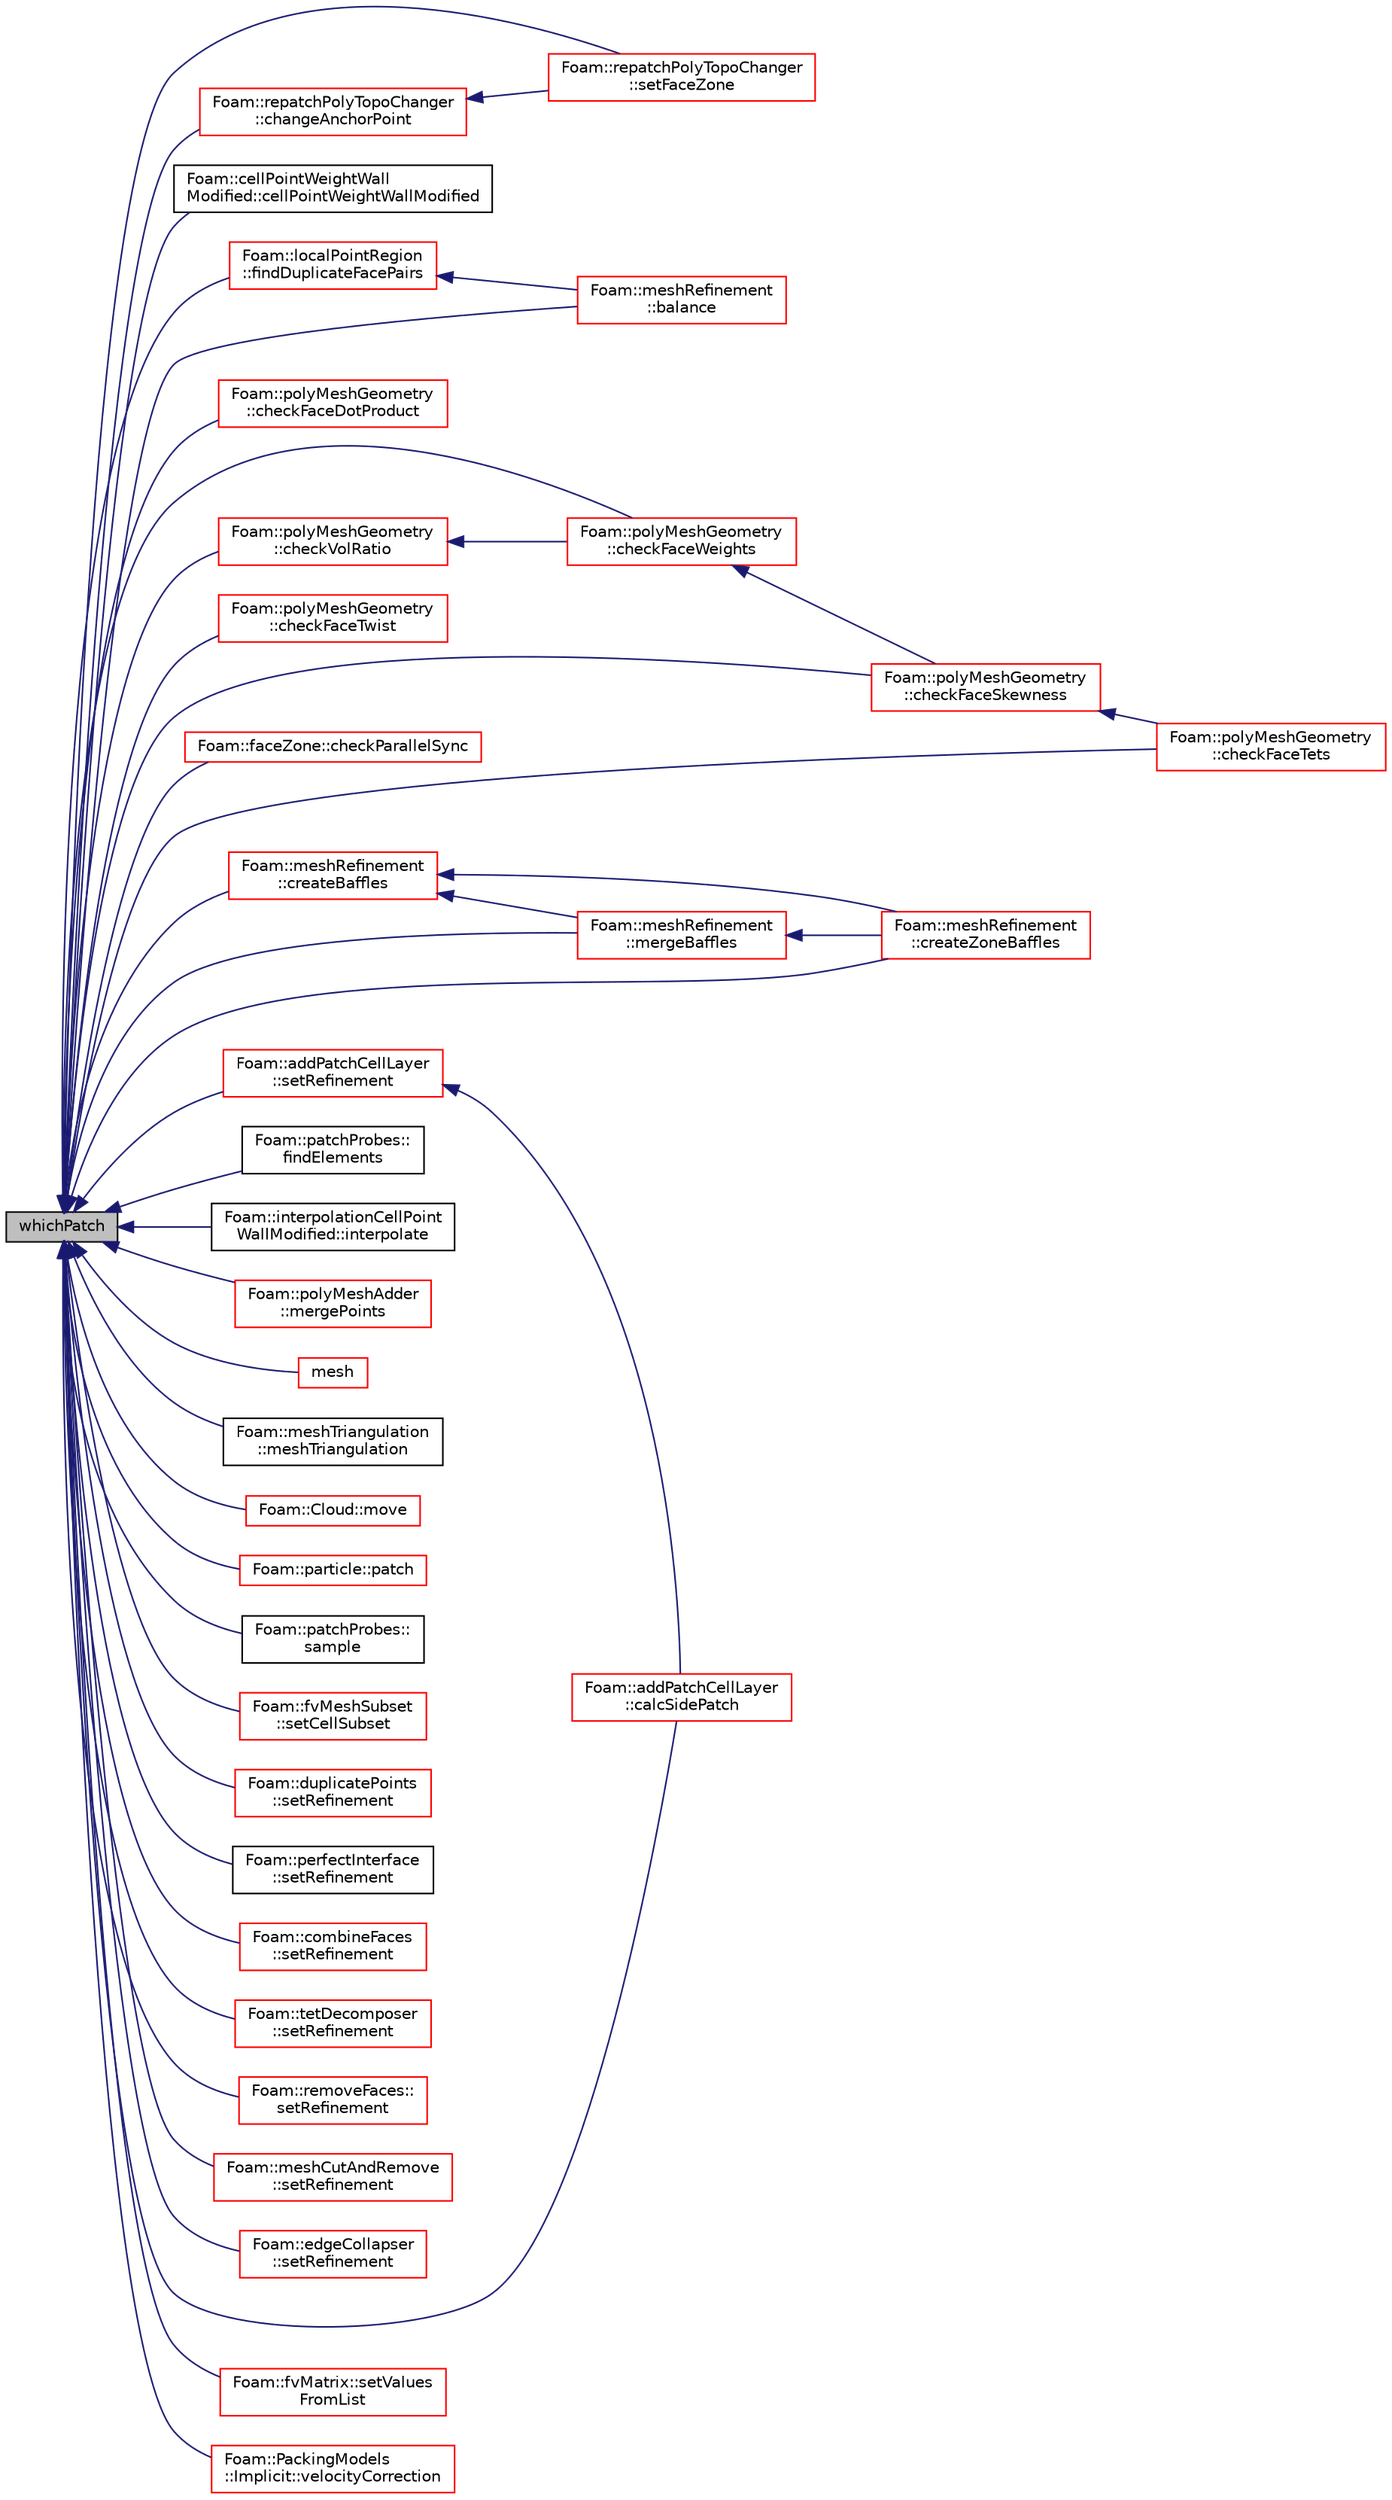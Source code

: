 digraph "whichPatch"
{
  bgcolor="transparent";
  edge [fontname="Helvetica",fontsize="10",labelfontname="Helvetica",labelfontsize="10"];
  node [fontname="Helvetica",fontsize="10",shape=record];
  rankdir="LR";
  Node1 [label="whichPatch",height=0.2,width=0.4,color="black", fillcolor="grey75", style="filled", fontcolor="black"];
  Node1 -> Node2 [dir="back",color="midnightblue",fontsize="10",style="solid",fontname="Helvetica"];
  Node2 [label="Foam::meshRefinement\l::balance",height=0.2,width=0.4,color="red",URL="$a01473.html#a64feb4b7a4116efb2111d5adf88b50a3",tooltip="Redecompose according to cell count. "];
  Node1 -> Node3 [dir="back",color="midnightblue",fontsize="10",style="solid",fontname="Helvetica"];
  Node3 [label="Foam::addPatchCellLayer\l::calcSidePatch",height=0.2,width=0.4,color="red",URL="$a00025.html#a25346f181e6f56df9a1839ff94eea581",tooltip="Boundary edges get extruded into boundary faces. Determine patch. "];
  Node1 -> Node4 [dir="back",color="midnightblue",fontsize="10",style="solid",fontname="Helvetica"];
  Node4 [label="Foam::cellPointWeightWall\lModified::cellPointWeightWallModified",height=0.2,width=0.4,color="black",URL="$a00224.html#ae27449acb90e35d7c47b4ed9ce220274",tooltip="Construct from components. "];
  Node1 -> Node5 [dir="back",color="midnightblue",fontsize="10",style="solid",fontname="Helvetica"];
  Node5 [label="Foam::repatchPolyTopoChanger\l::changeAnchorPoint",height=0.2,width=0.4,color="red",URL="$a02168.html#a085eccc1946391439db822d350f1702e",tooltip="Change anchor point (zero&#39;th point of face) for a boundary face. "];
  Node5 -> Node6 [dir="back",color="midnightblue",fontsize="10",style="solid",fontname="Helvetica"];
  Node6 [label="Foam::repatchPolyTopoChanger\l::setFaceZone",height=0.2,width=0.4,color="red",URL="$a02168.html#af008e8e6eeeba35744ac133ae9d95bbc",tooltip="Set zone ID for a face. "];
  Node1 -> Node7 [dir="back",color="midnightblue",fontsize="10",style="solid",fontname="Helvetica"];
  Node7 [label="Foam::polyMeshGeometry\l::checkFaceDotProduct",height=0.2,width=0.4,color="red",URL="$a01925.html#a5014e575335db939bc66eb2fe32ac48f",tooltip="See primitiveMesh. "];
  Node1 -> Node8 [dir="back",color="midnightblue",fontsize="10",style="solid",fontname="Helvetica"];
  Node8 [label="Foam::polyMeshGeometry\l::checkFaceSkewness",height=0.2,width=0.4,color="red",URL="$a01925.html#a2df259c9e50de61beac65c3757c224eb",tooltip="See primitiveMesh. "];
  Node8 -> Node9 [dir="back",color="midnightblue",fontsize="10",style="solid",fontname="Helvetica"];
  Node9 [label="Foam::polyMeshGeometry\l::checkFaceTets",height=0.2,width=0.4,color="red",URL="$a01925.html#ac78de3d27453106d3cf818bda3fd90f4",tooltip="See primitiveMesh. "];
  Node1 -> Node9 [dir="back",color="midnightblue",fontsize="10",style="solid",fontname="Helvetica"];
  Node1 -> Node10 [dir="back",color="midnightblue",fontsize="10",style="solid",fontname="Helvetica"];
  Node10 [label="Foam::polyMeshGeometry\l::checkFaceTwist",height=0.2,width=0.4,color="red",URL="$a01925.html#a1d15f5f7fdae54e4c34b03a0462cd535",tooltip="Triangle (from face-centre decomposition) normal v.s. "];
  Node1 -> Node11 [dir="back",color="midnightblue",fontsize="10",style="solid",fontname="Helvetica"];
  Node11 [label="Foam::polyMeshGeometry\l::checkFaceWeights",height=0.2,width=0.4,color="red",URL="$a01925.html#a6dbbfaac834107f888c95c13272d8d8a",tooltip="Interpolation weights (0.5 for regular mesh) "];
  Node11 -> Node8 [dir="back",color="midnightblue",fontsize="10",style="solid",fontname="Helvetica"];
  Node1 -> Node12 [dir="back",color="midnightblue",fontsize="10",style="solid",fontname="Helvetica"];
  Node12 [label="Foam::faceZone::checkParallelSync",height=0.2,width=0.4,color="red",URL="$a00742.html#a490c98638239707d88ebb005c84997cf",tooltip="Check whether all procs have faces synchronised. Return. "];
  Node1 -> Node13 [dir="back",color="midnightblue",fontsize="10",style="solid",fontname="Helvetica"];
  Node13 [label="Foam::polyMeshGeometry\l::checkVolRatio",height=0.2,width=0.4,color="red",URL="$a01925.html#aa63d73334ea3f55a0fd59896924c6eb5",tooltip="Cell volume ratio of neighbouring cells (1 for regular mesh) "];
  Node13 -> Node11 [dir="back",color="midnightblue",fontsize="10",style="solid",fontname="Helvetica"];
  Node1 -> Node14 [dir="back",color="midnightblue",fontsize="10",style="solid",fontname="Helvetica"];
  Node14 [label="Foam::meshRefinement\l::createBaffles",height=0.2,width=0.4,color="red",URL="$a01473.html#adf59ba1ba1060862e3274059692eea57",tooltip="Create baffle for every internal face where ownPatch != -1. "];
  Node14 -> Node15 [dir="back",color="midnightblue",fontsize="10",style="solid",fontname="Helvetica"];
  Node15 [label="Foam::meshRefinement\l::createZoneBaffles",height=0.2,width=0.4,color="red",URL="$a01473.html#a79af0bcc267d8fda8b3f4e683cac915b",tooltip="Create baffles for faces straddling zoned surfaces. Return. "];
  Node14 -> Node16 [dir="back",color="midnightblue",fontsize="10",style="solid",fontname="Helvetica"];
  Node16 [label="Foam::meshRefinement\l::mergeBaffles",height=0.2,width=0.4,color="red",URL="$a01473.html#aa959f1ef1377d3a4eaac5ff099280e50",tooltip="Merge baffles. Gets pairs of faces. "];
  Node16 -> Node15 [dir="back",color="midnightblue",fontsize="10",style="solid",fontname="Helvetica"];
  Node1 -> Node15 [dir="back",color="midnightblue",fontsize="10",style="solid",fontname="Helvetica"];
  Node1 -> Node17 [dir="back",color="midnightblue",fontsize="10",style="solid",fontname="Helvetica"];
  Node17 [label="Foam::localPointRegion\l::findDuplicateFacePairs",height=0.2,width=0.4,color="red",URL="$a01380.html#ada4b8f94bf6f76d8d4342d0d169ce358",tooltip="Helper routine to find all baffles (two boundary faces. "];
  Node17 -> Node2 [dir="back",color="midnightblue",fontsize="10",style="solid",fontname="Helvetica"];
  Node1 -> Node18 [dir="back",color="midnightblue",fontsize="10",style="solid",fontname="Helvetica"];
  Node18 [label="Foam::patchProbes::\lfindElements",height=0.2,width=0.4,color="black",URL="$a01816.html#a852f621399b6ee1f3467e69a1d5fe8b4",tooltip="Find elements containing patchProbes. "];
  Node1 -> Node19 [dir="back",color="midnightblue",fontsize="10",style="solid",fontname="Helvetica"];
  Node19 [label="Foam::interpolationCellPoint\lWallModified::interpolate",height=0.2,width=0.4,color="black",URL="$a01159.html#a4a56ec9409ef523b3d284d4a8b1866c4",tooltip="Interpolate field to the given point in the tetrahedron. "];
  Node1 -> Node16 [dir="back",color="midnightblue",fontsize="10",style="solid",fontname="Helvetica"];
  Node1 -> Node20 [dir="back",color="midnightblue",fontsize="10",style="solid",fontname="Helvetica"];
  Node20 [label="Foam::polyMeshAdder\l::mergePoints",height=0.2,width=0.4,color="red",URL="$a01922.html#a4a56041144898b62dd90a030e2143d1a",tooltip="Helper: Merge points. "];
  Node1 -> Node21 [dir="back",color="midnightblue",fontsize="10",style="solid",fontname="Helvetica"];
  Node21 [label="mesh",height=0.2,width=0.4,color="red",URL="$a01915.html#aa51573bc757d5d5bb058db0464886447",tooltip="Return the mesh reference. "];
  Node1 -> Node22 [dir="back",color="midnightblue",fontsize="10",style="solid",fontname="Helvetica"];
  Node22 [label="Foam::meshTriangulation\l::meshTriangulation",height=0.2,width=0.4,color="black",URL="$a01481.html#adc26bbba53e9c1d772cb4c2807351802",tooltip="Construct from selected mesh cell and region number to be used. "];
  Node1 -> Node23 [dir="back",color="midnightblue",fontsize="10",style="solid",fontname="Helvetica"];
  Node23 [label="Foam::Cloud::move",height=0.2,width=0.4,color="red",URL="$a00280.html#a1aa654ad94ec7ea9f8cbfd730b2bb2ce",tooltip="Move the particles. "];
  Node1 -> Node24 [dir="back",color="midnightblue",fontsize="10",style="solid",fontname="Helvetica"];
  Node24 [label="Foam::particle::patch",height=0.2,width=0.4,color="red",URL="$a01780.html#aa158a7d47a061e621d6d81f274a22064",tooltip="Which patch is particle on. "];
  Node1 -> Node25 [dir="back",color="midnightblue",fontsize="10",style="solid",fontname="Helvetica"];
  Node25 [label="Foam::patchProbes::\lsample",height=0.2,width=0.4,color="black",URL="$a01816.html#aa9cfcb0c05cd2a39f506c5950a320172"];
  Node1 -> Node26 [dir="back",color="midnightblue",fontsize="10",style="solid",fontname="Helvetica"];
  Node26 [label="Foam::fvMeshSubset\l::setCellSubset",height=0.2,width=0.4,color="red",URL="$a00883.html#a7007bf1daafcf75caa93fdb67143236e",tooltip="Set the subset. Create \"oldInternalFaces\" patch for exposed. "];
  Node1 -> Node6 [dir="back",color="midnightblue",fontsize="10",style="solid",fontname="Helvetica"];
  Node1 -> Node27 [dir="back",color="midnightblue",fontsize="10",style="solid",fontname="Helvetica"];
  Node27 [label="Foam::duplicatePoints\l::setRefinement",height=0.2,width=0.4,color="red",URL="$a00592.html#a159a54964aa4001ff24e9fb05834750a",tooltip="Play commands into polyTopoChange to duplicate points. Gets. "];
  Node1 -> Node28 [dir="back",color="midnightblue",fontsize="10",style="solid",fontname="Helvetica"];
  Node28 [label="Foam::perfectInterface\l::setRefinement",height=0.2,width=0.4,color="black",URL="$a01836.html#a9127fcee3341a601c9d07bee5d1e3738",tooltip="Insert the layer addition/removal instructions. "];
  Node1 -> Node29 [dir="back",color="midnightblue",fontsize="10",style="solid",fontname="Helvetica"];
  Node29 [label="Foam::combineFaces\l::setRefinement",height=0.2,width=0.4,color="red",URL="$a00319.html#a67d2bb0d6cac2b27ae250df417ef6942",tooltip="Play commands into polyTopoChange to combine faces. Gets. "];
  Node1 -> Node30 [dir="back",color="midnightblue",fontsize="10",style="solid",fontname="Helvetica"];
  Node30 [label="Foam::tetDecomposer\l::setRefinement",height=0.2,width=0.4,color="red",URL="$a02578.html#aeb1123afb6f39d7eb332698e53fc5610",tooltip="Insert all changes into meshMod to convert the polyMesh into. "];
  Node1 -> Node31 [dir="back",color="midnightblue",fontsize="10",style="solid",fontname="Helvetica"];
  Node31 [label="Foam::removeFaces::\lsetRefinement",height=0.2,width=0.4,color="red",URL="$a02164.html#ab93e03b88d5ddae1a2a9b101a73f01e6",tooltip="Play commands into polyTopoChange to remove faces. "];
  Node1 -> Node32 [dir="back",color="midnightblue",fontsize="10",style="solid",fontname="Helvetica"];
  Node32 [label="Foam::meshCutAndRemove\l::setRefinement",height=0.2,width=0.4,color="red",URL="$a01464.html#a5b289474e53287a9460c322f12434dec",tooltip="Do actual cutting with cut description. Inserts mesh changes. "];
  Node1 -> Node33 [dir="back",color="midnightblue",fontsize="10",style="solid",fontname="Helvetica"];
  Node33 [label="Foam::edgeCollapser\l::setRefinement",height=0.2,width=0.4,color="red",URL="$a00613.html#a9b80e891413d76aa1324fdd6c9e58c64",tooltip="Play commands into polyTopoChange to create mesh. "];
  Node1 -> Node34 [dir="back",color="midnightblue",fontsize="10",style="solid",fontname="Helvetica"];
  Node34 [label="Foam::addPatchCellLayer\l::setRefinement",height=0.2,width=0.4,color="red",URL="$a00025.html#a9488cb0518f21b76444c508cc9658d64",tooltip="Play commands into polyTopoChange to create layers on top. "];
  Node34 -> Node3 [dir="back",color="midnightblue",fontsize="10",style="solid",fontname="Helvetica"];
  Node1 -> Node35 [dir="back",color="midnightblue",fontsize="10",style="solid",fontname="Helvetica"];
  Node35 [label="Foam::fvMatrix::setValues\lFromList",height=0.2,width=0.4,color="red",URL="$a00877.html#ae2373f8bf20e55920fbe1157213a9858",tooltip="Set solution in given cells to the specified values. "];
  Node1 -> Node36 [dir="back",color="midnightblue",fontsize="10",style="solid",fontname="Helvetica"];
  Node36 [label="Foam::PackingModels\l::Implicit::velocityCorrection",height=0.2,width=0.4,color="red",URL="$a01041.html#a6fe8daab57be811150eebf6ce02db4cb",tooltip="Calculate the velocity correction. "];
}
